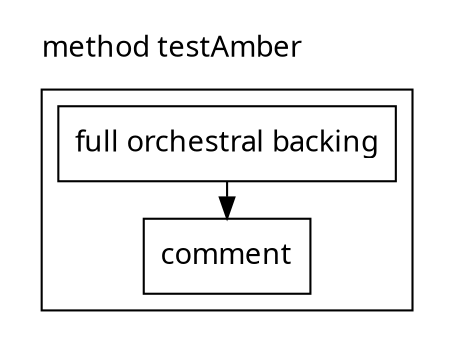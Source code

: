 digraph G {
  node [
    shape = rect;
    fontname = "Handlee";
  ]
  edge [
    fontname = "Handlee";
  ]
  bgcolor = transparent;
  fontname = "Handlee";
  compound = true;
  c_14 [
    class = "beginSubgraph comment";
    label = "full orchestral backing";
    fillcolor = white;
    style = filled;
  ];
  c_20 [
    class = "endSubgraph comment";
    label = "comment";
    fillcolor = white;
    style = filled;
  ];
  c_14 -> c_20;

  subgraph cluster_m_8 {
    label="method testAmber";
    labeljust = "l";
    ranksep = 0.5;
    pencolor = transparent;
   
    subgraph cluster_uds_14 {
      label="";
      labeljust = "l";
      ranksep = 0.5;
      pencolor = black;
      c_14; c_20;
    }
  }
}

